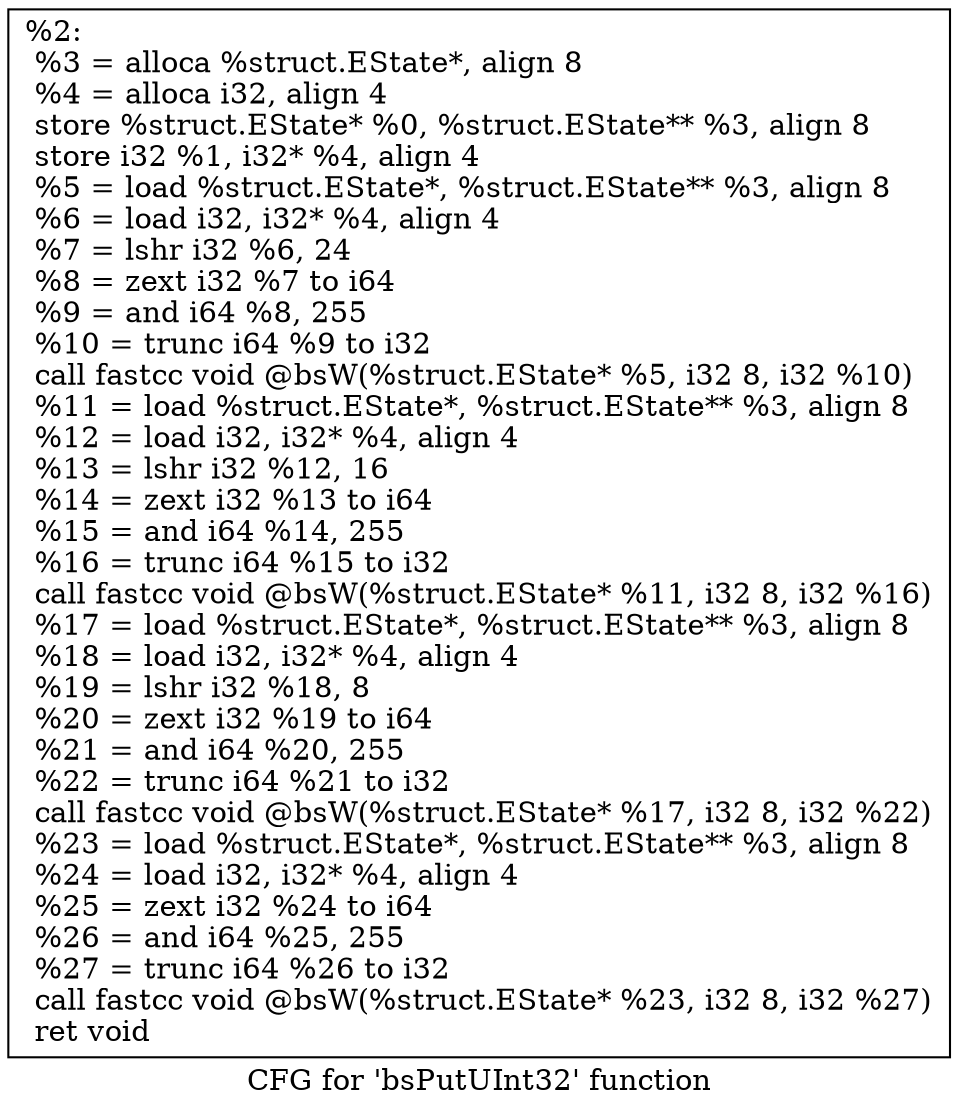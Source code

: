 digraph "CFG for 'bsPutUInt32' function" {
	label="CFG for 'bsPutUInt32' function";

	Node0x1e5bad0 [shape=record,label="{%2:\l  %3 = alloca %struct.EState*, align 8\l  %4 = alloca i32, align 4\l  store %struct.EState* %0, %struct.EState** %3, align 8\l  store i32 %1, i32* %4, align 4\l  %5 = load %struct.EState*, %struct.EState** %3, align 8\l  %6 = load i32, i32* %4, align 4\l  %7 = lshr i32 %6, 24\l  %8 = zext i32 %7 to i64\l  %9 = and i64 %8, 255\l  %10 = trunc i64 %9 to i32\l  call fastcc void @bsW(%struct.EState* %5, i32 8, i32 %10)\l  %11 = load %struct.EState*, %struct.EState** %3, align 8\l  %12 = load i32, i32* %4, align 4\l  %13 = lshr i32 %12, 16\l  %14 = zext i32 %13 to i64\l  %15 = and i64 %14, 255\l  %16 = trunc i64 %15 to i32\l  call fastcc void @bsW(%struct.EState* %11, i32 8, i32 %16)\l  %17 = load %struct.EState*, %struct.EState** %3, align 8\l  %18 = load i32, i32* %4, align 4\l  %19 = lshr i32 %18, 8\l  %20 = zext i32 %19 to i64\l  %21 = and i64 %20, 255\l  %22 = trunc i64 %21 to i32\l  call fastcc void @bsW(%struct.EState* %17, i32 8, i32 %22)\l  %23 = load %struct.EState*, %struct.EState** %3, align 8\l  %24 = load i32, i32* %4, align 4\l  %25 = zext i32 %24 to i64\l  %26 = and i64 %25, 255\l  %27 = trunc i64 %26 to i32\l  call fastcc void @bsW(%struct.EState* %23, i32 8, i32 %27)\l  ret void\l}"];
}
